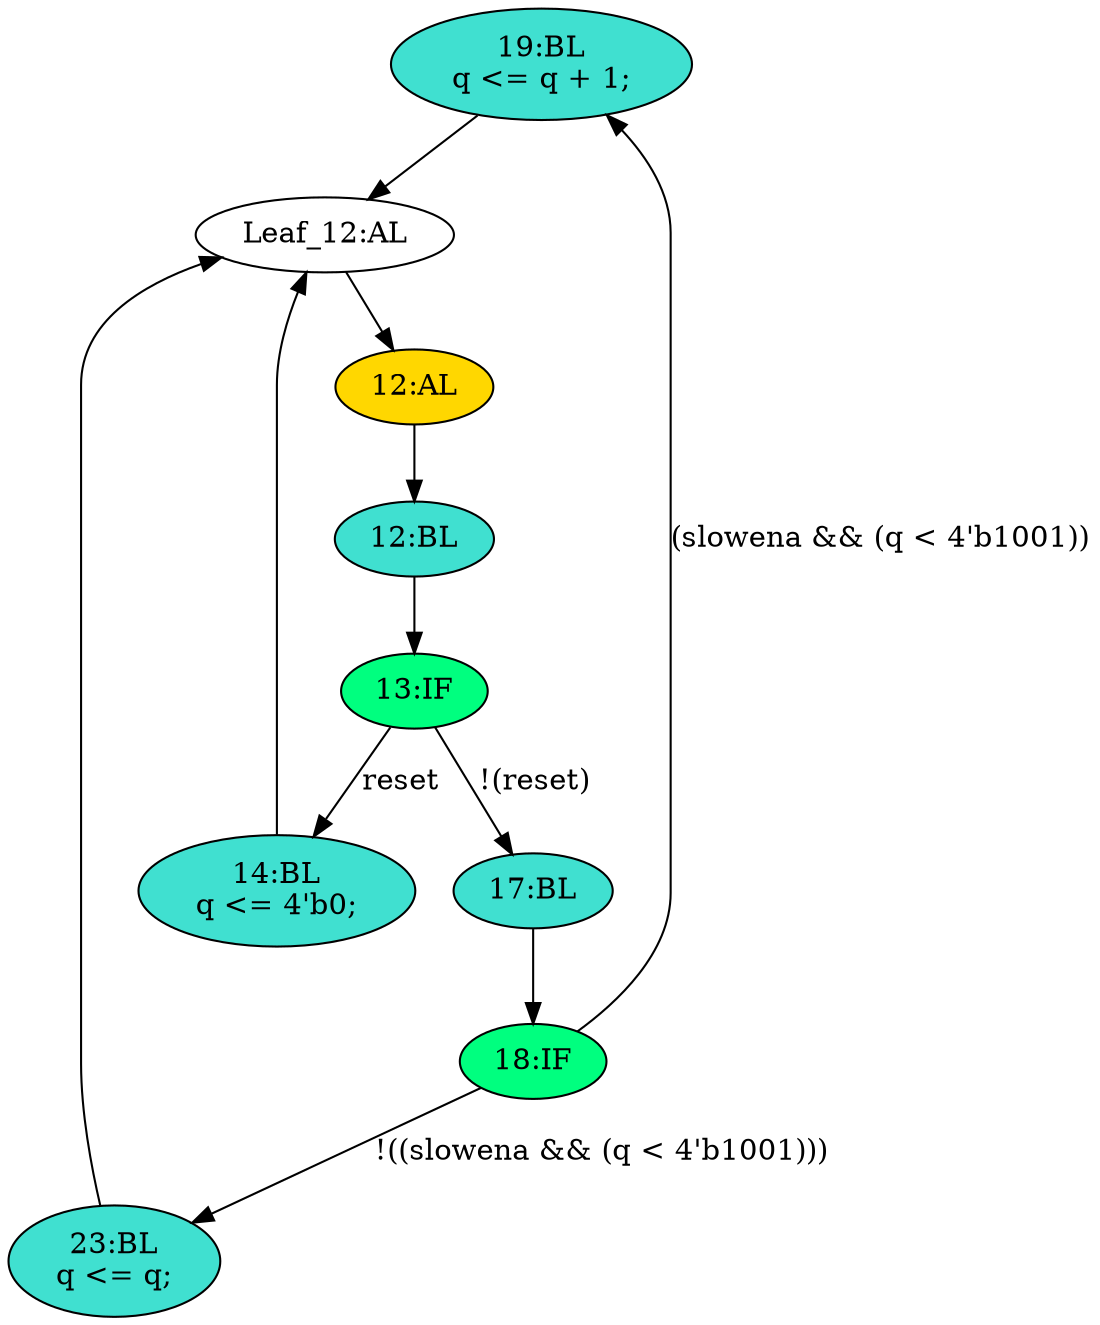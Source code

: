 strict digraph "compose( ,  )" {
	node [label="\N"];
	"19:BL"	[ast="<pyverilog.vparser.ast.Block object at 0x7f6142ee3210>",
		fillcolor=turquoise,
		label="19:BL
q <= q + 1;",
		statements="[<pyverilog.vparser.ast.NonblockingSubstitution object at 0x7f6142e8e4d0>]",
		style=filled,
		typ=Block];
	"Leaf_12:AL"	[def_var="['q']",
		label="Leaf_12:AL"];
	"19:BL" -> "Leaf_12:AL"	[cond="[]",
		lineno=None];
	"14:BL"	[ast="<pyverilog.vparser.ast.Block object at 0x7f6142f75410>",
		fillcolor=turquoise,
		label="14:BL
q <= 4'b0;",
		statements="[<pyverilog.vparser.ast.NonblockingSubstitution object at 0x7f6142e96810>]",
		style=filled,
		typ=Block];
	"14:BL" -> "Leaf_12:AL"	[cond="[]",
		lineno=None];
	"17:BL"	[ast="<pyverilog.vparser.ast.Block object at 0x7f6142e96910>",
		fillcolor=turquoise,
		label="17:BL",
		statements="[]",
		style=filled,
		typ=Block];
	"18:IF"	[ast="<pyverilog.vparser.ast.IfStatement object at 0x7f6142ef1550>",
		fillcolor=springgreen,
		label="18:IF",
		statements="[]",
		style=filled,
		typ=IfStatement];
	"17:BL" -> "18:IF"	[cond="[]",
		lineno=None];
	"18:IF" -> "19:BL"	[cond="['slowena', 'q']",
		label="(slowena && (q < 4'b1001))",
		lineno=18];
	"23:BL"	[ast="<pyverilog.vparser.ast.Block object at 0x7f6142e8ebd0>",
		fillcolor=turquoise,
		label="23:BL
q <= q;",
		statements="[<pyverilog.vparser.ast.NonblockingSubstitution object at 0x7f6142ef1050>]",
		style=filled,
		typ=Block];
	"18:IF" -> "23:BL"	[cond="['slowena', 'q']",
		label="!((slowena && (q < 4'b1001)))",
		lineno=18];
	"12:BL"	[ast="<pyverilog.vparser.ast.Block object at 0x7f6142f75690>",
		fillcolor=turquoise,
		label="12:BL",
		statements="[]",
		style=filled,
		typ=Block];
	"13:IF"	[ast="<pyverilog.vparser.ast.IfStatement object at 0x7f6142e96bd0>",
		fillcolor=springgreen,
		label="13:IF",
		statements="[]",
		style=filled,
		typ=IfStatement];
	"12:BL" -> "13:IF"	[cond="[]",
		lineno=None];
	"13:IF" -> "14:BL"	[cond="['reset']",
		label=reset,
		lineno=13];
	"13:IF" -> "17:BL"	[cond="['reset']",
		label="!(reset)",
		lineno=13];
	"12:AL"	[ast="<pyverilog.vparser.ast.Always object at 0x7f6142e83fd0>",
		clk_sens=True,
		fillcolor=gold,
		label="12:AL",
		sens="['clk']",
		statements="[]",
		style=filled,
		typ=Always,
		use_var="['reset', 'q', 'slowena']"];
	"12:AL" -> "12:BL"	[cond="[]",
		lineno=None];
	"Leaf_12:AL" -> "12:AL";
	"23:BL" -> "Leaf_12:AL"	[cond="[]",
		lineno=None];
}
